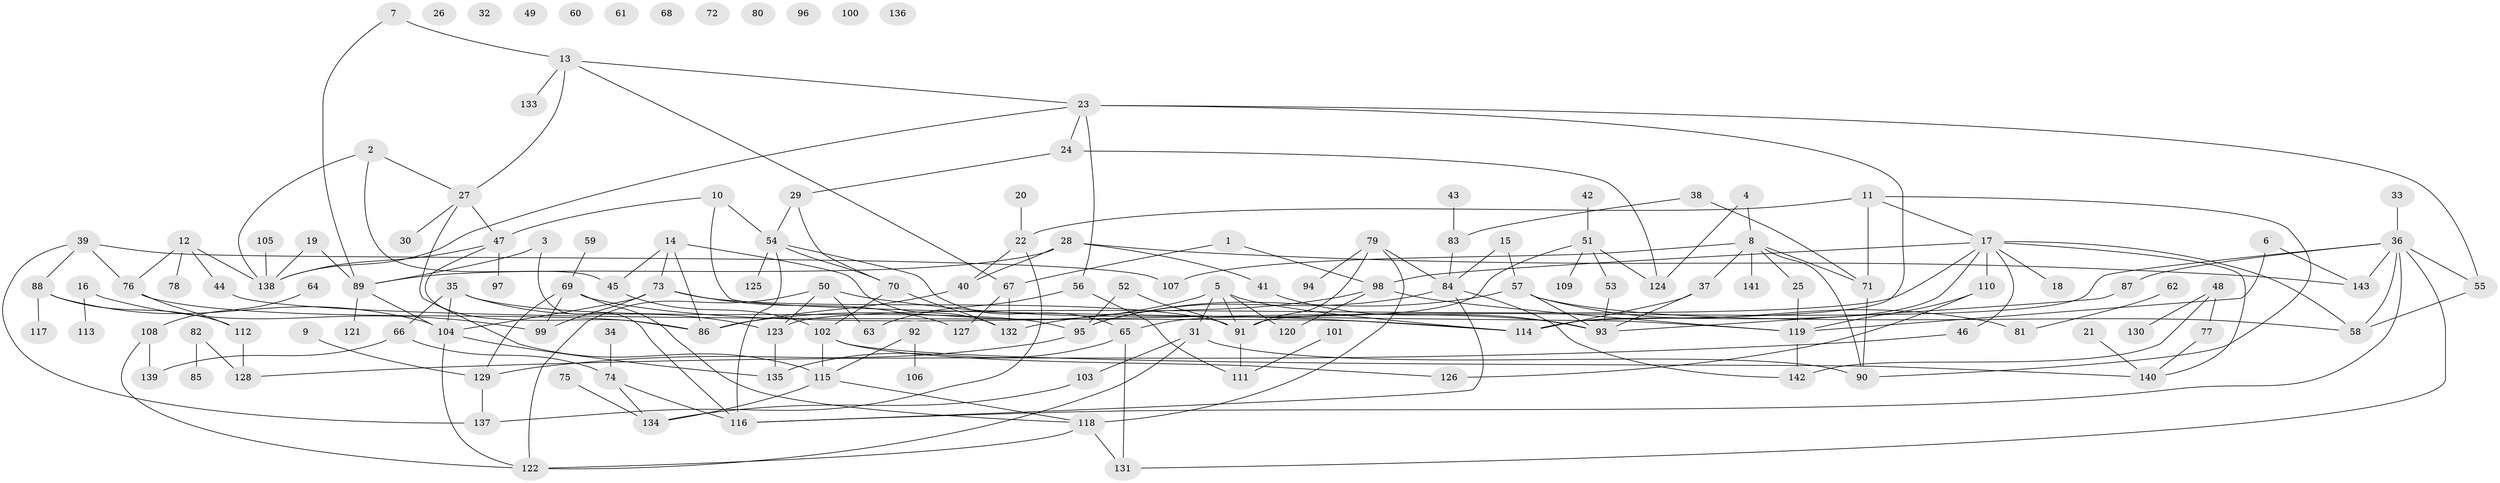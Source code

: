 // coarse degree distribution, {5: 0.22950819672131148, 3: 0.2459016393442623, 8: 0.03278688524590164, 7: 0.08196721311475409, 4: 0.14754098360655737, 1: 0.08196721311475409, 2: 0.08196721311475409, 6: 0.08196721311475409, 13: 0.01639344262295082}
// Generated by graph-tools (version 1.1) at 2025/35/03/04/25 23:35:58]
// undirected, 143 vertices, 207 edges
graph export_dot {
  node [color=gray90,style=filled];
  1;
  2;
  3;
  4;
  5;
  6;
  7;
  8;
  9;
  10;
  11;
  12;
  13;
  14;
  15;
  16;
  17;
  18;
  19;
  20;
  21;
  22;
  23;
  24;
  25;
  26;
  27;
  28;
  29;
  30;
  31;
  32;
  33;
  34;
  35;
  36;
  37;
  38;
  39;
  40;
  41;
  42;
  43;
  44;
  45;
  46;
  47;
  48;
  49;
  50;
  51;
  52;
  53;
  54;
  55;
  56;
  57;
  58;
  59;
  60;
  61;
  62;
  63;
  64;
  65;
  66;
  67;
  68;
  69;
  70;
  71;
  72;
  73;
  74;
  75;
  76;
  77;
  78;
  79;
  80;
  81;
  82;
  83;
  84;
  85;
  86;
  87;
  88;
  89;
  90;
  91;
  92;
  93;
  94;
  95;
  96;
  97;
  98;
  99;
  100;
  101;
  102;
  103;
  104;
  105;
  106;
  107;
  108;
  109;
  110;
  111;
  112;
  113;
  114;
  115;
  116;
  117;
  118;
  119;
  120;
  121;
  122;
  123;
  124;
  125;
  126;
  127;
  128;
  129;
  130;
  131;
  132;
  133;
  134;
  135;
  136;
  137;
  138;
  139;
  140;
  141;
  142;
  143;
  1 -- 67;
  1 -- 98;
  2 -- 27;
  2 -- 45;
  2 -- 138;
  3 -- 89;
  3 -- 116;
  4 -- 8;
  4 -- 124;
  5 -- 31;
  5 -- 86;
  5 -- 91;
  5 -- 114;
  5 -- 120;
  6 -- 119;
  6 -- 143;
  7 -- 13;
  7 -- 89;
  8 -- 25;
  8 -- 37;
  8 -- 71;
  8 -- 90;
  8 -- 107;
  8 -- 141;
  9 -- 129;
  10 -- 47;
  10 -- 54;
  10 -- 119;
  11 -- 17;
  11 -- 22;
  11 -- 71;
  11 -- 90;
  12 -- 44;
  12 -- 76;
  12 -- 78;
  12 -- 138;
  13 -- 23;
  13 -- 27;
  13 -- 67;
  13 -- 133;
  14 -- 45;
  14 -- 73;
  14 -- 86;
  14 -- 132;
  15 -- 57;
  15 -- 84;
  16 -- 99;
  16 -- 113;
  17 -- 18;
  17 -- 46;
  17 -- 58;
  17 -- 98;
  17 -- 110;
  17 -- 114;
  17 -- 123;
  17 -- 140;
  19 -- 89;
  19 -- 138;
  20 -- 22;
  21 -- 140;
  22 -- 40;
  22 -- 137;
  23 -- 24;
  23 -- 55;
  23 -- 56;
  23 -- 114;
  23 -- 138;
  24 -- 29;
  24 -- 124;
  25 -- 119;
  27 -- 30;
  27 -- 47;
  27 -- 115;
  28 -- 40;
  28 -- 41;
  28 -- 89;
  28 -- 143;
  29 -- 54;
  29 -- 70;
  31 -- 90;
  31 -- 103;
  31 -- 122;
  33 -- 36;
  34 -- 74;
  35 -- 66;
  35 -- 95;
  35 -- 104;
  35 -- 123;
  36 -- 55;
  36 -- 58;
  36 -- 87;
  36 -- 91;
  36 -- 116;
  36 -- 131;
  36 -- 143;
  37 -- 93;
  37 -- 114;
  38 -- 71;
  38 -- 83;
  39 -- 76;
  39 -- 88;
  39 -- 107;
  39 -- 137;
  40 -- 86;
  41 -- 93;
  42 -- 51;
  43 -- 83;
  44 -- 114;
  45 -- 102;
  46 -- 128;
  47 -- 86;
  47 -- 97;
  47 -- 138;
  48 -- 77;
  48 -- 130;
  48 -- 142;
  50 -- 63;
  50 -- 114;
  50 -- 122;
  50 -- 123;
  51 -- 53;
  51 -- 65;
  51 -- 109;
  51 -- 124;
  52 -- 91;
  52 -- 95;
  53 -- 93;
  54 -- 65;
  54 -- 70;
  54 -- 116;
  54 -- 125;
  55 -- 58;
  56 -- 63;
  56 -- 111;
  57 -- 58;
  57 -- 81;
  57 -- 93;
  57 -- 95;
  59 -- 69;
  62 -- 81;
  64 -- 108;
  65 -- 131;
  65 -- 135;
  66 -- 74;
  66 -- 139;
  67 -- 127;
  67 -- 132;
  69 -- 93;
  69 -- 99;
  69 -- 118;
  69 -- 129;
  70 -- 102;
  70 -- 132;
  71 -- 90;
  73 -- 91;
  73 -- 99;
  73 -- 104;
  73 -- 127;
  74 -- 116;
  74 -- 134;
  75 -- 134;
  76 -- 86;
  76 -- 112;
  77 -- 140;
  79 -- 84;
  79 -- 91;
  79 -- 94;
  79 -- 118;
  82 -- 85;
  82 -- 128;
  83 -- 84;
  84 -- 95;
  84 -- 116;
  84 -- 142;
  87 -- 93;
  88 -- 104;
  88 -- 112;
  88 -- 117;
  89 -- 104;
  89 -- 121;
  91 -- 111;
  92 -- 106;
  92 -- 115;
  95 -- 129;
  98 -- 119;
  98 -- 120;
  98 -- 132;
  101 -- 111;
  102 -- 115;
  102 -- 126;
  102 -- 140;
  103 -- 134;
  104 -- 122;
  104 -- 135;
  105 -- 138;
  108 -- 122;
  108 -- 139;
  110 -- 119;
  110 -- 126;
  112 -- 128;
  115 -- 118;
  115 -- 134;
  118 -- 122;
  118 -- 131;
  119 -- 142;
  123 -- 135;
  129 -- 137;
}
